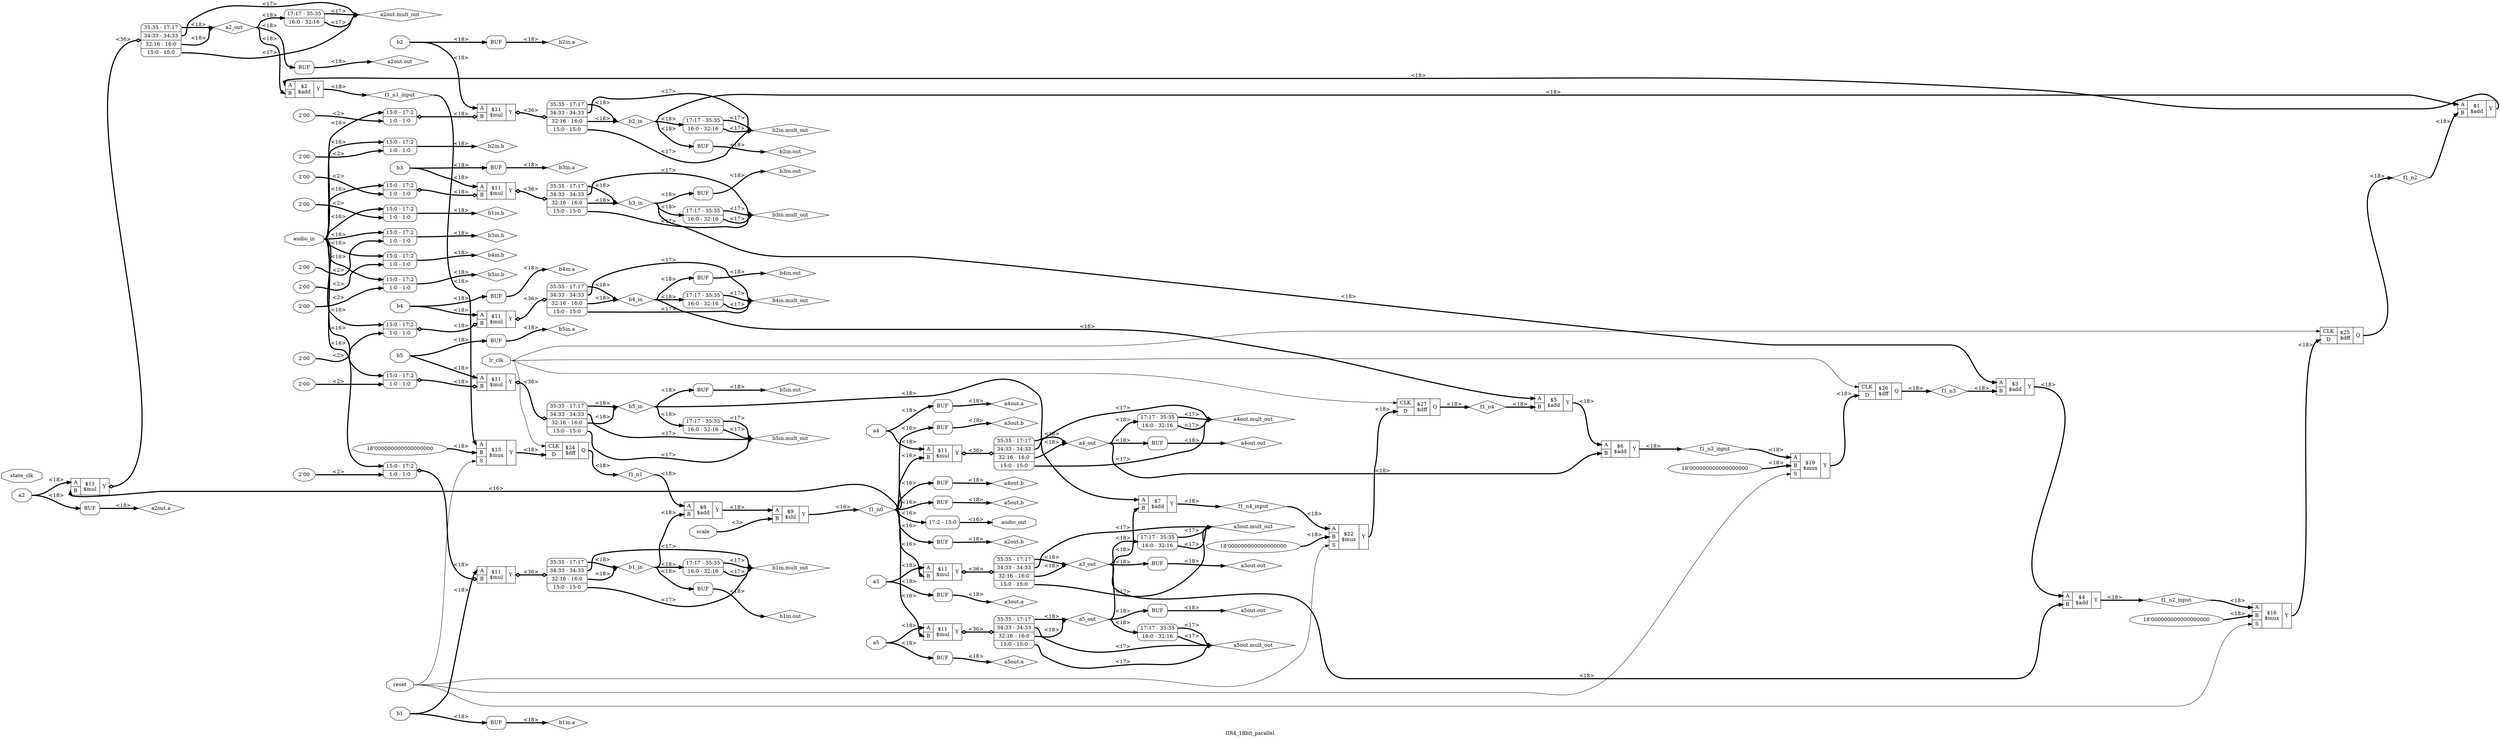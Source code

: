 digraph "IIR4_18bit_parallel" {
label="IIR4_18bit_parallel";
rankdir="LR";
remincross=true;
n10 [ shape=octagon, label="a2", color="black", fontcolor="black" ];
n11 [ shape=diamond, label="a2_out", color="black", fontcolor="black" ];
n12 [ shape=diamond, label="a2out.a", color="black", fontcolor="black" ];
n13 [ shape=diamond, label="a2out.b", color="black", fontcolor="black" ];
n14 [ shape=diamond, label="a2out.mult_out", color="black", fontcolor="black" ];
n15 [ shape=diamond, label="a2out.out", color="black", fontcolor="black" ];
n16 [ shape=octagon, label="a3", color="black", fontcolor="black" ];
n17 [ shape=diamond, label="a3_out", color="black", fontcolor="black" ];
n18 [ shape=diamond, label="a3out.a", color="black", fontcolor="black" ];
n19 [ shape=diamond, label="a3out.b", color="black", fontcolor="black" ];
n20 [ shape=diamond, label="a3out.mult_out", color="black", fontcolor="black" ];
n21 [ shape=diamond, label="a3out.out", color="black", fontcolor="black" ];
n22 [ shape=octagon, label="a4", color="black", fontcolor="black" ];
n23 [ shape=diamond, label="a4_out", color="black", fontcolor="black" ];
n24 [ shape=diamond, label="a4out.a", color="black", fontcolor="black" ];
n25 [ shape=diamond, label="a4out.b", color="black", fontcolor="black" ];
n26 [ shape=diamond, label="a4out.mult_out", color="black", fontcolor="black" ];
n27 [ shape=diamond, label="a4out.out", color="black", fontcolor="black" ];
n28 [ shape=octagon, label="a5", color="black", fontcolor="black" ];
n29 [ shape=diamond, label="a5_out", color="black", fontcolor="black" ];
n30 [ shape=diamond, label="a5out.a", color="black", fontcolor="black" ];
n31 [ shape=diamond, label="a5out.b", color="black", fontcolor="black" ];
n32 [ shape=diamond, label="a5out.mult_out", color="black", fontcolor="black" ];
n33 [ shape=diamond, label="a5out.out", color="black", fontcolor="black" ];
n34 [ shape=octagon, label="audio_in", color="black", fontcolor="black" ];
n35 [ shape=octagon, label="audio_out", color="black", fontcolor="black" ];
n36 [ shape=octagon, label="b1", color="black", fontcolor="black" ];
n37 [ shape=diamond, label="b1_in", color="black", fontcolor="black" ];
n38 [ shape=diamond, label="b1in.a", color="black", fontcolor="black" ];
n39 [ shape=diamond, label="b1in.b", color="black", fontcolor="black" ];
n40 [ shape=diamond, label="b1in.mult_out", color="black", fontcolor="black" ];
n41 [ shape=diamond, label="b1in.out", color="black", fontcolor="black" ];
n42 [ shape=octagon, label="b2", color="black", fontcolor="black" ];
n43 [ shape=diamond, label="b2_in", color="black", fontcolor="black" ];
n44 [ shape=diamond, label="b2in.a", color="black", fontcolor="black" ];
n45 [ shape=diamond, label="b2in.b", color="black", fontcolor="black" ];
n46 [ shape=diamond, label="b2in.mult_out", color="black", fontcolor="black" ];
n47 [ shape=diamond, label="b2in.out", color="black", fontcolor="black" ];
n48 [ shape=octagon, label="b3", color="black", fontcolor="black" ];
n49 [ shape=diamond, label="b3_in", color="black", fontcolor="black" ];
n50 [ shape=diamond, label="b3in.a", color="black", fontcolor="black" ];
n51 [ shape=diamond, label="b3in.b", color="black", fontcolor="black" ];
n52 [ shape=diamond, label="b3in.mult_out", color="black", fontcolor="black" ];
n53 [ shape=diamond, label="b3in.out", color="black", fontcolor="black" ];
n54 [ shape=octagon, label="b4", color="black", fontcolor="black" ];
n55 [ shape=diamond, label="b4_in", color="black", fontcolor="black" ];
n56 [ shape=diamond, label="b4in.a", color="black", fontcolor="black" ];
n57 [ shape=diamond, label="b4in.b", color="black", fontcolor="black" ];
n58 [ shape=diamond, label="b4in.mult_out", color="black", fontcolor="black" ];
n59 [ shape=diamond, label="b4in.out", color="black", fontcolor="black" ];
n60 [ shape=octagon, label="b5", color="black", fontcolor="black" ];
n61 [ shape=diamond, label="b5_in", color="black", fontcolor="black" ];
n62 [ shape=diamond, label="b5in.a", color="black", fontcolor="black" ];
n63 [ shape=diamond, label="b5in.b", color="black", fontcolor="black" ];
n64 [ shape=diamond, label="b5in.mult_out", color="black", fontcolor="black" ];
n65 [ shape=diamond, label="b5in.out", color="black", fontcolor="black" ];
n66 [ shape=diamond, label="f1_n0", color="black", fontcolor="black" ];
n67 [ shape=diamond, label="f1_n1", color="black", fontcolor="black" ];
n68 [ shape=diamond, label="f1_n1_input", color="black", fontcolor="black" ];
n69 [ shape=diamond, label="f1_n2", color="black", fontcolor="black" ];
n70 [ shape=diamond, label="f1_n2_input", color="black", fontcolor="black" ];
n71 [ shape=diamond, label="f1_n3", color="black", fontcolor="black" ];
n72 [ shape=diamond, label="f1_n3_input", color="black", fontcolor="black" ];
n73 [ shape=diamond, label="f1_n4", color="black", fontcolor="black" ];
n74 [ shape=diamond, label="f1_n4_input", color="black", fontcolor="black" ];
n75 [ shape=octagon, label="lr_clk", color="black", fontcolor="black" ];
n76 [ shape=octagon, label="reset", color="black", fontcolor="black" ];
n77 [ shape=octagon, label="scale", color="black", fontcolor="black" ];
n78 [ shape=octagon, label="state_clk", color="black", fontcolor="black" ];
c82 [ shape=record, label="{{<p79> A|<p80> B}|$1\n$add|{<p81> Y}}" ];
c83 [ shape=record, label="{{<p79> A|<p80> B}|$2\n$add|{<p81> Y}}" ];
c84 [ shape=record, label="{{<p79> A|<p80> B}|$3\n$add|{<p81> Y}}" ];
c85 [ shape=record, label="{{<p79> A|<p80> B}|$4\n$add|{<p81> Y}}" ];
c86 [ shape=record, label="{{<p79> A|<p80> B}|$5\n$add|{<p81> Y}}" ];
c87 [ shape=record, label="{{<p79> A|<p80> B}|$6\n$add|{<p81> Y}}" ];
c88 [ shape=record, label="{{<p79> A|<p80> B}|$7\n$add|{<p81> Y}}" ];
c89 [ shape=record, label="{{<p79> A|<p80> B}|$8\n$add|{<p81> Y}}" ];
c93 [ shape=record, label="{{<p90> CLK|<p91> D}|$24\n$dff|{<p92> Q}}" ];
c94 [ shape=record, label="{{<p90> CLK|<p91> D}|$25\n$dff|{<p92> Q}}" ];
c95 [ shape=record, label="{{<p90> CLK|<p91> D}|$26\n$dff|{<p92> Q}}" ];
c96 [ shape=record, label="{{<p90> CLK|<p91> D}|$27\n$dff|{<p92> Q}}" ];
v0 [ label="18'000000000000000000" ];
c98 [ shape=record, label="{{<p79> A|<p80> B|<p97> S}|$13\n$mux|{<p81> Y}}" ];
v1 [ label="18'000000000000000000" ];
c99 [ shape=record, label="{{<p79> A|<p80> B|<p97> S}|$16\n$mux|{<p81> Y}}" ];
v2 [ label="18'000000000000000000" ];
c100 [ shape=record, label="{{<p79> A|<p80> B|<p97> S}|$19\n$mux|{<p81> Y}}" ];
v3 [ label="18'000000000000000000" ];
c101 [ shape=record, label="{{<p79> A|<p80> B|<p97> S}|$22\n$mux|{<p81> Y}}" ];
c102 [ shape=record, label="{{<p79> A|<p80> B}|$9\n$shl|{<p81> Y}}" ];
c103 [ shape=record, label="{{<p79> A|<p80> B}|$11\n$mul|{<p81> Y}}" ];
x4 [ shape=record, style=rounded, label="<s3> 35:35 - 17:17 |<s2> 34:33 - 34:33 |<s1> 32:16 - 16:0 |<s0> 15:0 - 15:0 " ];
c103:p81:e -> x4:w [arrowhead=odiamond, arrowtail=odiamond, dir=both, color="black", style="setlinewidth(3)", label="<36>"];
c104 [ shape=record, label="{{<p79> A|<p80> B}|$11\n$mul|{<p81> Y}}" ];
x5 [ shape=record, style=rounded, label="<s3> 35:35 - 17:17 |<s2> 34:33 - 34:33 |<s1> 32:16 - 16:0 |<s0> 15:0 - 15:0 " ];
c104:p81:e -> x5:w [arrowhead=odiamond, arrowtail=odiamond, dir=both, color="black", style="setlinewidth(3)", label="<36>"];
c105 [ shape=record, label="{{<p79> A|<p80> B}|$11\n$mul|{<p81> Y}}" ];
x6 [ shape=record, style=rounded, label="<s3> 35:35 - 17:17 |<s2> 34:33 - 34:33 |<s1> 32:16 - 16:0 |<s0> 15:0 - 15:0 " ];
c105:p81:e -> x6:w [arrowhead=odiamond, arrowtail=odiamond, dir=both, color="black", style="setlinewidth(3)", label="<36>"];
c106 [ shape=record, label="{{<p79> A|<p80> B}|$11\n$mul|{<p81> Y}}" ];
x7 [ shape=record, style=rounded, label="<s3> 35:35 - 17:17 |<s2> 34:33 - 34:33 |<s1> 32:16 - 16:0 |<s0> 15:0 - 15:0 " ];
c106:p81:e -> x7:w [arrowhead=odiamond, arrowtail=odiamond, dir=both, color="black", style="setlinewidth(3)", label="<36>"];
v9 [ label="2'00" ];
c107 [ shape=record, label="{{<p79> A|<p80> B}|$11\n$mul|{<p81> Y}}" ];
x8 [ shape=record, style=rounded, label="<s1> 15:0 - 17:2 |<s0> 1:0 - 1:0 " ];
x8:e -> c107:p80:w [arrowhead=odiamond, arrowtail=odiamond, dir=both, color="black", style="setlinewidth(3)", label="<18>"];
x10 [ shape=record, style=rounded, label="<s3> 35:35 - 17:17 |<s2> 34:33 - 34:33 |<s1> 32:16 - 16:0 |<s0> 15:0 - 15:0 " ];
c107:p81:e -> x10:w [arrowhead=odiamond, arrowtail=odiamond, dir=both, color="black", style="setlinewidth(3)", label="<36>"];
v12 [ label="2'00" ];
c108 [ shape=record, label="{{<p79> A|<p80> B}|$11\n$mul|{<p81> Y}}" ];
x11 [ shape=record, style=rounded, label="<s1> 15:0 - 17:2 |<s0> 1:0 - 1:0 " ];
x11:e -> c108:p80:w [arrowhead=odiamond, arrowtail=odiamond, dir=both, color="black", style="setlinewidth(3)", label="<18>"];
x13 [ shape=record, style=rounded, label="<s3> 35:35 - 17:17 |<s2> 34:33 - 34:33 |<s1> 32:16 - 16:0 |<s0> 15:0 - 15:0 " ];
c108:p81:e -> x13:w [arrowhead=odiamond, arrowtail=odiamond, dir=both, color="black", style="setlinewidth(3)", label="<36>"];
v15 [ label="2'00" ];
c109 [ shape=record, label="{{<p79> A|<p80> B}|$11\n$mul|{<p81> Y}}" ];
x14 [ shape=record, style=rounded, label="<s1> 15:0 - 17:2 |<s0> 1:0 - 1:0 " ];
x14:e -> c109:p80:w [arrowhead=odiamond, arrowtail=odiamond, dir=both, color="black", style="setlinewidth(3)", label="<18>"];
x16 [ shape=record, style=rounded, label="<s3> 35:35 - 17:17 |<s2> 34:33 - 34:33 |<s1> 32:16 - 16:0 |<s0> 15:0 - 15:0 " ];
c109:p81:e -> x16:w [arrowhead=odiamond, arrowtail=odiamond, dir=both, color="black", style="setlinewidth(3)", label="<36>"];
v18 [ label="2'00" ];
c110 [ shape=record, label="{{<p79> A|<p80> B}|$11\n$mul|{<p81> Y}}" ];
x17 [ shape=record, style=rounded, label="<s1> 15:0 - 17:2 |<s0> 1:0 - 1:0 " ];
x17:e -> c110:p80:w [arrowhead=odiamond, arrowtail=odiamond, dir=both, color="black", style="setlinewidth(3)", label="<18>"];
x19 [ shape=record, style=rounded, label="<s3> 35:35 - 17:17 |<s2> 34:33 - 34:33 |<s1> 32:16 - 16:0 |<s0> 15:0 - 15:0 " ];
c110:p81:e -> x19:w [arrowhead=odiamond, arrowtail=odiamond, dir=both, color="black", style="setlinewidth(3)", label="<36>"];
v21 [ label="2'00" ];
c111 [ shape=record, label="{{<p79> A|<p80> B}|$11\n$mul|{<p81> Y}}" ];
x20 [ shape=record, style=rounded, label="<s1> 15:0 - 17:2 |<s0> 1:0 - 1:0 " ];
x20:e -> c111:p80:w [arrowhead=odiamond, arrowtail=odiamond, dir=both, color="black", style="setlinewidth(3)", label="<18>"];
x22 [ shape=record, style=rounded, label="<s3> 35:35 - 17:17 |<s2> 34:33 - 34:33 |<s1> 32:16 - 16:0 |<s0> 15:0 - 15:0 " ];
c111:p81:e -> x22:w [arrowhead=odiamond, arrowtail=odiamond, dir=both, color="black", style="setlinewidth(3)", label="<36>"];
x23 [shape=box, style=rounded, label="BUF"];
x24 [shape=box, style=rounded, label="BUF"];
x25 [ shape=record, style=rounded, label="<s1> 17:17 - 35:35 |<s0> 16:0 - 32:16 " ];
x26 [shape=box, style=rounded, label="BUF"];
x27 [shape=box, style=rounded, label="BUF"];
x28 [shape=box, style=rounded, label="BUF"];
x29 [ shape=record, style=rounded, label="<s1> 17:17 - 35:35 |<s0> 16:0 - 32:16 " ];
x30 [shape=box, style=rounded, label="BUF"];
x31 [shape=box, style=rounded, label="BUF"];
x32 [shape=box, style=rounded, label="BUF"];
x33 [ shape=record, style=rounded, label="<s1> 17:17 - 35:35 |<s0> 16:0 - 32:16 " ];
x34 [shape=box, style=rounded, label="BUF"];
x35 [shape=box, style=rounded, label="BUF"];
x36 [shape=box, style=rounded, label="BUF"];
x37 [ shape=record, style=rounded, label="<s1> 17:17 - 35:35 |<s0> 16:0 - 32:16 " ];
x38 [shape=box, style=rounded, label="BUF"];
x39 [ shape=record, style=rounded, label="<s0> 17:2 - 15:0 " ];
x40 [shape=box, style=rounded, label="BUF"];
v42 [ label="2'00" ];
x41 [ shape=record, style=rounded, label="<s1> 15:0 - 17:2 |<s0> 1:0 - 1:0 " ];
x43 [ shape=record, style=rounded, label="<s1> 17:17 - 35:35 |<s0> 16:0 - 32:16 " ];
x44 [shape=box, style=rounded, label="BUF"];
x45 [shape=box, style=rounded, label="BUF"];
v47 [ label="2'00" ];
x46 [ shape=record, style=rounded, label="<s1> 15:0 - 17:2 |<s0> 1:0 - 1:0 " ];
x48 [ shape=record, style=rounded, label="<s1> 17:17 - 35:35 |<s0> 16:0 - 32:16 " ];
x49 [shape=box, style=rounded, label="BUF"];
x50 [shape=box, style=rounded, label="BUF"];
v52 [ label="2'00" ];
x51 [ shape=record, style=rounded, label="<s1> 15:0 - 17:2 |<s0> 1:0 - 1:0 " ];
x53 [ shape=record, style=rounded, label="<s1> 17:17 - 35:35 |<s0> 16:0 - 32:16 " ];
x54 [shape=box, style=rounded, label="BUF"];
x55 [shape=box, style=rounded, label="BUF"];
v57 [ label="2'00" ];
x56 [ shape=record, style=rounded, label="<s1> 15:0 - 17:2 |<s0> 1:0 - 1:0 " ];
x58 [ shape=record, style=rounded, label="<s1> 17:17 - 35:35 |<s0> 16:0 - 32:16 " ];
x59 [shape=box, style=rounded, label="BUF"];
x60 [shape=box, style=rounded, label="BUF"];
v62 [ label="2'00" ];
x61 [ shape=record, style=rounded, label="<s1> 15:0 - 17:2 |<s0> 1:0 - 1:0 " ];
x63 [ shape=record, style=rounded, label="<s1> 17:17 - 35:35 |<s0> 16:0 - 32:16 " ];
x64 [shape=box, style=rounded, label="BUF"];
n10:e -> c103:p79:w [color="black", style="setlinewidth(3)", label="<18>"];
n10:e -> x23:w:w [color="black", style="setlinewidth(3)", label="<18>"];
x4:s1:e -> n11:w [color="black", style="setlinewidth(3)", label="<18>"];
x4:s3:e -> n11:w [color="black", style="setlinewidth(3)", label="<18>"];
n11:e -> c83:p80:w [color="black", style="setlinewidth(3)", label="<18>"];
n11:e -> x25:w [color="black", style="setlinewidth(3)", label="<18>"];
n11:e -> x26:w:w [color="black", style="setlinewidth(3)", label="<18>"];
x23:e:e -> n12:w [color="black", style="setlinewidth(3)", label="<18>"];
x24:e:e -> n13:w [color="black", style="setlinewidth(3)", label="<18>"];
x25:s0:e -> n14:w [color="black", style="setlinewidth(3)", label="<17>"];
x25:s1:e -> n14:w [color="black", style="setlinewidth(3)", label="<17>"];
x4:s0:e -> n14:w [color="black", style="setlinewidth(3)", label="<17>"];
x4:s2:e -> n14:w [color="black", style="setlinewidth(3)", label="<17>"];
x26:e:e -> n15:w [color="black", style="setlinewidth(3)", label="<18>"];
n16:e -> c104:p79:w [color="black", style="setlinewidth(3)", label="<18>"];
n16:e -> x27:w:w [color="black", style="setlinewidth(3)", label="<18>"];
x5:s1:e -> n17:w [color="black", style="setlinewidth(3)", label="<18>"];
x5:s3:e -> n17:w [color="black", style="setlinewidth(3)", label="<18>"];
n17:e -> c85:p80:w [color="black", style="setlinewidth(3)", label="<18>"];
n17:e -> x29:w [color="black", style="setlinewidth(3)", label="<18>"];
n17:e -> x30:w:w [color="black", style="setlinewidth(3)", label="<18>"];
x27:e:e -> n18:w [color="black", style="setlinewidth(3)", label="<18>"];
x28:e:e -> n19:w [color="black", style="setlinewidth(3)", label="<18>"];
c99:p81:e -> c94:p91:w [color="black", style="setlinewidth(3)", label="<18>"];
x29:s0:e -> n20:w [color="black", style="setlinewidth(3)", label="<17>"];
x29:s1:e -> n20:w [color="black", style="setlinewidth(3)", label="<17>"];
x5:s0:e -> n20:w [color="black", style="setlinewidth(3)", label="<17>"];
x5:s2:e -> n20:w [color="black", style="setlinewidth(3)", label="<17>"];
x30:e:e -> n21:w [color="black", style="setlinewidth(3)", label="<18>"];
n22:e -> c105:p79:w [color="black", style="setlinewidth(3)", label="<18>"];
n22:e -> x31:w:w [color="black", style="setlinewidth(3)", label="<18>"];
x6:s1:e -> n23:w [color="black", style="setlinewidth(3)", label="<18>"];
x6:s3:e -> n23:w [color="black", style="setlinewidth(3)", label="<18>"];
n23:e -> c87:p80:w [color="black", style="setlinewidth(3)", label="<18>"];
n23:e -> x33:w [color="black", style="setlinewidth(3)", label="<18>"];
n23:e -> x34:w:w [color="black", style="setlinewidth(3)", label="<18>"];
x31:e:e -> n24:w [color="black", style="setlinewidth(3)", label="<18>"];
x32:e:e -> n25:w [color="black", style="setlinewidth(3)", label="<18>"];
x33:s0:e -> n26:w [color="black", style="setlinewidth(3)", label="<17>"];
x33:s1:e -> n26:w [color="black", style="setlinewidth(3)", label="<17>"];
x6:s0:e -> n26:w [color="black", style="setlinewidth(3)", label="<17>"];
x6:s2:e -> n26:w [color="black", style="setlinewidth(3)", label="<17>"];
x34:e:e -> n27:w [color="black", style="setlinewidth(3)", label="<18>"];
n28:e -> c106:p79:w [color="black", style="setlinewidth(3)", label="<18>"];
n28:e -> x35:w:w [color="black", style="setlinewidth(3)", label="<18>"];
x7:s1:e -> n29:w [color="black", style="setlinewidth(3)", label="<18>"];
x7:s3:e -> n29:w [color="black", style="setlinewidth(3)", label="<18>"];
n29:e -> c88:p80:w [color="black", style="setlinewidth(3)", label="<18>"];
n29:e -> x37:w [color="black", style="setlinewidth(3)", label="<18>"];
n29:e -> x38:w:w [color="black", style="setlinewidth(3)", label="<18>"];
c100:p81:e -> c95:p91:w [color="black", style="setlinewidth(3)", label="<18>"];
x35:e:e -> n30:w [color="black", style="setlinewidth(3)", label="<18>"];
x36:e:e -> n31:w [color="black", style="setlinewidth(3)", label="<18>"];
x37:s0:e -> n32:w [color="black", style="setlinewidth(3)", label="<17>"];
x37:s1:e -> n32:w [color="black", style="setlinewidth(3)", label="<17>"];
x7:s0:e -> n32:w [color="black", style="setlinewidth(3)", label="<17>"];
x7:s2:e -> n32:w [color="black", style="setlinewidth(3)", label="<17>"];
x38:e:e -> n33:w [color="black", style="setlinewidth(3)", label="<18>"];
n34:e -> x11:s1:w [color="black", style="setlinewidth(3)", label="<16>"];
n34:e -> x14:s1:w [color="black", style="setlinewidth(3)", label="<16>"];
n34:e -> x17:s1:w [color="black", style="setlinewidth(3)", label="<16>"];
n34:e -> x20:s1:w [color="black", style="setlinewidth(3)", label="<16>"];
n34:e -> x41:s1:w [color="black", style="setlinewidth(3)", label="<16>"];
n34:e -> x46:s1:w [color="black", style="setlinewidth(3)", label="<16>"];
n34:e -> x51:s1:w [color="black", style="setlinewidth(3)", label="<16>"];
n34:e -> x56:s1:w [color="black", style="setlinewidth(3)", label="<16>"];
n34:e -> x61:s1:w [color="black", style="setlinewidth(3)", label="<16>"];
n34:e -> x8:s1:w [color="black", style="setlinewidth(3)", label="<16>"];
x39:e -> n35:w [color="black", style="setlinewidth(3)", label="<16>"];
n36:e -> c107:p79:w [color="black", style="setlinewidth(3)", label="<18>"];
n36:e -> x40:w:w [color="black", style="setlinewidth(3)", label="<18>"];
x10:s1:e -> n37:w [color="black", style="setlinewidth(3)", label="<18>"];
x10:s3:e -> n37:w [color="black", style="setlinewidth(3)", label="<18>"];
n37:e -> c89:p80:w [color="black", style="setlinewidth(3)", label="<18>"];
n37:e -> x43:w [color="black", style="setlinewidth(3)", label="<18>"];
n37:e -> x44:w:w [color="black", style="setlinewidth(3)", label="<18>"];
x40:e:e -> n38:w [color="black", style="setlinewidth(3)", label="<18>"];
x41:e -> n39:w [color="black", style="setlinewidth(3)", label="<18>"];
c101:p81:e -> c96:p91:w [color="black", style="setlinewidth(3)", label="<18>"];
x10:s0:e -> n40:w [color="black", style="setlinewidth(3)", label="<17>"];
x10:s2:e -> n40:w [color="black", style="setlinewidth(3)", label="<17>"];
x43:s0:e -> n40:w [color="black", style="setlinewidth(3)", label="<17>"];
x43:s1:e -> n40:w [color="black", style="setlinewidth(3)", label="<17>"];
x44:e:e -> n41:w [color="black", style="setlinewidth(3)", label="<18>"];
n42:e -> c108:p79:w [color="black", style="setlinewidth(3)", label="<18>"];
n42:e -> x45:w:w [color="black", style="setlinewidth(3)", label="<18>"];
x13:s1:e -> n43:w [color="black", style="setlinewidth(3)", label="<18>"];
x13:s3:e -> n43:w [color="black", style="setlinewidth(3)", label="<18>"];
n43:e -> c82:p79:w [color="black", style="setlinewidth(3)", label="<18>"];
n43:e -> x48:w [color="black", style="setlinewidth(3)", label="<18>"];
n43:e -> x49:w:w [color="black", style="setlinewidth(3)", label="<18>"];
x45:e:e -> n44:w [color="black", style="setlinewidth(3)", label="<18>"];
x46:e -> n45:w [color="black", style="setlinewidth(3)", label="<18>"];
x13:s0:e -> n46:w [color="black", style="setlinewidth(3)", label="<17>"];
x13:s2:e -> n46:w [color="black", style="setlinewidth(3)", label="<17>"];
x48:s0:e -> n46:w [color="black", style="setlinewidth(3)", label="<17>"];
x48:s1:e -> n46:w [color="black", style="setlinewidth(3)", label="<17>"];
x49:e:e -> n47:w [color="black", style="setlinewidth(3)", label="<18>"];
n48:e -> c109:p79:w [color="black", style="setlinewidth(3)", label="<18>"];
n48:e -> x50:w:w [color="black", style="setlinewidth(3)", label="<18>"];
x16:s1:e -> n49:w [color="black", style="setlinewidth(3)", label="<18>"];
x16:s3:e -> n49:w [color="black", style="setlinewidth(3)", label="<18>"];
n49:e -> c84:p79:w [color="black", style="setlinewidth(3)", label="<18>"];
n49:e -> x53:w [color="black", style="setlinewidth(3)", label="<18>"];
n49:e -> x54:w:w [color="black", style="setlinewidth(3)", label="<18>"];
c82:p81:e -> c83:p79:w [color="black", style="setlinewidth(3)", label="<18>"];
x50:e:e -> n50:w [color="black", style="setlinewidth(3)", label="<18>"];
x51:e -> n51:w [color="black", style="setlinewidth(3)", label="<18>"];
x16:s0:e -> n52:w [color="black", style="setlinewidth(3)", label="<17>"];
x16:s2:e -> n52:w [color="black", style="setlinewidth(3)", label="<17>"];
x53:s0:e -> n52:w [color="black", style="setlinewidth(3)", label="<17>"];
x53:s1:e -> n52:w [color="black", style="setlinewidth(3)", label="<17>"];
x54:e:e -> n53:w [color="black", style="setlinewidth(3)", label="<18>"];
n54:e -> c110:p79:w [color="black", style="setlinewidth(3)", label="<18>"];
n54:e -> x55:w:w [color="black", style="setlinewidth(3)", label="<18>"];
x19:s1:e -> n55:w [color="black", style="setlinewidth(3)", label="<18>"];
x19:s3:e -> n55:w [color="black", style="setlinewidth(3)", label="<18>"];
n55:e -> c86:p79:w [color="black", style="setlinewidth(3)", label="<18>"];
n55:e -> x58:w [color="black", style="setlinewidth(3)", label="<18>"];
n55:e -> x59:w:w [color="black", style="setlinewidth(3)", label="<18>"];
x55:e:e -> n56:w [color="black", style="setlinewidth(3)", label="<18>"];
x56:e -> n57:w [color="black", style="setlinewidth(3)", label="<18>"];
x19:s0:e -> n58:w [color="black", style="setlinewidth(3)", label="<17>"];
x19:s2:e -> n58:w [color="black", style="setlinewidth(3)", label="<17>"];
x58:s0:e -> n58:w [color="black", style="setlinewidth(3)", label="<17>"];
x58:s1:e -> n58:w [color="black", style="setlinewidth(3)", label="<17>"];
x59:e:e -> n59:w [color="black", style="setlinewidth(3)", label="<18>"];
c84:p81:e -> c85:p79:w [color="black", style="setlinewidth(3)", label="<18>"];
n60:e -> c111:p79:w [color="black", style="setlinewidth(3)", label="<18>"];
n60:e -> x60:w:w [color="black", style="setlinewidth(3)", label="<18>"];
x22:s1:e -> n61:w [color="black", style="setlinewidth(3)", label="<18>"];
x22:s3:e -> n61:w [color="black", style="setlinewidth(3)", label="<18>"];
n61:e -> c88:p79:w [color="black", style="setlinewidth(3)", label="<18>"];
n61:e -> x63:w [color="black", style="setlinewidth(3)", label="<18>"];
n61:e -> x64:w:w [color="black", style="setlinewidth(3)", label="<18>"];
x60:e:e -> n62:w [color="black", style="setlinewidth(3)", label="<18>"];
x61:e -> n63:w [color="black", style="setlinewidth(3)", label="<18>"];
x22:s0:e -> n64:w [color="black", style="setlinewidth(3)", label="<17>"];
x22:s2:e -> n64:w [color="black", style="setlinewidth(3)", label="<17>"];
x63:s0:e -> n64:w [color="black", style="setlinewidth(3)", label="<17>"];
x63:s1:e -> n64:w [color="black", style="setlinewidth(3)", label="<17>"];
x64:e:e -> n65:w [color="black", style="setlinewidth(3)", label="<18>"];
c102:p81:e -> n66:w [color="black", style="setlinewidth(3)", label="<16>"];
n66:e -> c103:p80:w [color="black", style="setlinewidth(3)", label="<16>"];
n66:e -> c104:p80:w [color="black", style="setlinewidth(3)", label="<16>"];
n66:e -> c105:p80:w [color="black", style="setlinewidth(3)", label="<16>"];
n66:e -> c106:p80:w [color="black", style="setlinewidth(3)", label="<16>"];
n66:e -> x24:w:w [color="black", style="setlinewidth(3)", label="<16>"];
n66:e -> x28:w:w [color="black", style="setlinewidth(3)", label="<16>"];
n66:e -> x32:w:w [color="black", style="setlinewidth(3)", label="<16>"];
n66:e -> x36:w:w [color="black", style="setlinewidth(3)", label="<16>"];
n66:e -> x39:s0:w [color="black", style="setlinewidth(3)", label="<16>"];
c93:p92:e -> n67:w [color="black", style="setlinewidth(3)", label="<18>"];
n67:e -> c89:p79:w [color="black", style="setlinewidth(3)", label="<18>"];
c83:p81:e -> n68:w [color="black", style="setlinewidth(3)", label="<18>"];
n68:e -> c98:p79:w [color="black", style="setlinewidth(3)", label="<18>"];
c94:p92:e -> n69:w [color="black", style="setlinewidth(3)", label="<18>"];
n69:e -> c82:p80:w [color="black", style="setlinewidth(3)", label="<18>"];
c86:p81:e -> c87:p79:w [color="black", style="setlinewidth(3)", label="<18>"];
c85:p81:e -> n70:w [color="black", style="setlinewidth(3)", label="<18>"];
n70:e -> c99:p79:w [color="black", style="setlinewidth(3)", label="<18>"];
c95:p92:e -> n71:w [color="black", style="setlinewidth(3)", label="<18>"];
n71:e -> c84:p80:w [color="black", style="setlinewidth(3)", label="<18>"];
c87:p81:e -> n72:w [color="black", style="setlinewidth(3)", label="<18>"];
n72:e -> c100:p79:w [color="black", style="setlinewidth(3)", label="<18>"];
c96:p92:e -> n73:w [color="black", style="setlinewidth(3)", label="<18>"];
n73:e -> c86:p80:w [color="black", style="setlinewidth(3)", label="<18>"];
c88:p81:e -> n74:w [color="black", style="setlinewidth(3)", label="<18>"];
n74:e -> c101:p79:w [color="black", style="setlinewidth(3)", label="<18>"];
n75:e -> c93:p90:w [color="black", label=""];
n75:e -> c94:p90:w [color="black", label=""];
n75:e -> c95:p90:w [color="black", label=""];
n75:e -> c96:p90:w [color="black", label=""];
n76:e -> c100:p97:w [color="black", label=""];
n76:e -> c101:p97:w [color="black", label=""];
n76:e -> c98:p97:w [color="black", label=""];
n76:e -> c99:p97:w [color="black", label=""];
n77:e -> c102:p80:w [color="black", style="setlinewidth(3)", label="<3>"];
c89:p81:e -> c102:p79:w [color="black", style="setlinewidth(3)", label="<18>"];
c98:p81:e -> c93:p91:w [color="black", style="setlinewidth(3)", label="<18>"];
v0:e -> c98:p80:w [color="black", style="setlinewidth(3)", label="<18>"];
v1:e -> c99:p80:w [color="black", style="setlinewidth(3)", label="<18>"];
v12:e -> x11:s0:w [color="black", style="setlinewidth(3)", label="<2>"];
v15:e -> x14:s0:w [color="black", style="setlinewidth(3)", label="<2>"];
v18:e -> x17:s0:w [color="black", style="setlinewidth(3)", label="<2>"];
v2:e -> c100:p80:w [color="black", style="setlinewidth(3)", label="<18>"];
v21:e -> x20:s0:w [color="black", style="setlinewidth(3)", label="<2>"];
v3:e -> c101:p80:w [color="black", style="setlinewidth(3)", label="<18>"];
v42:e -> x41:s0:w [color="black", style="setlinewidth(3)", label="<2>"];
v47:e -> x46:s0:w [color="black", style="setlinewidth(3)", label="<2>"];
v52:e -> x51:s0:w [color="black", style="setlinewidth(3)", label="<2>"];
v57:e -> x56:s0:w [color="black", style="setlinewidth(3)", label="<2>"];
v62:e -> x61:s0:w [color="black", style="setlinewidth(3)", label="<2>"];
v9:e -> x8:s0:w [color="black", style="setlinewidth(3)", label="<2>"];
}
